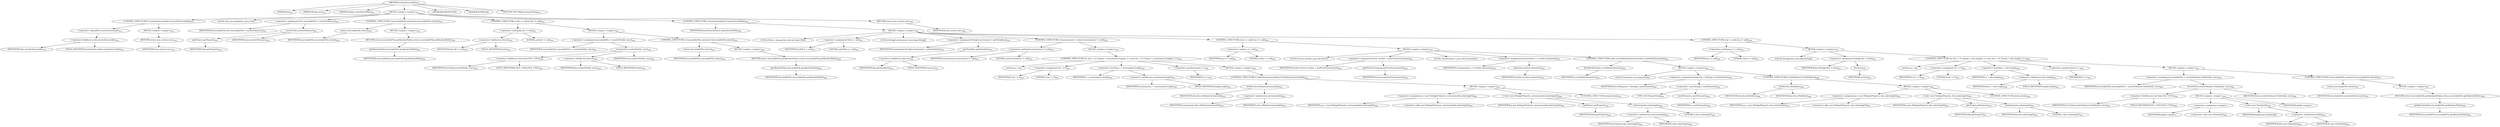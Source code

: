 digraph "resolveExecutable" {  
"783" [label = <(METHOD,resolveExecutable)<SUB>413</SUB>> ]
"40" [label = <(PARAM,this)<SUB>413</SUB>> ]
"784" [label = <(PARAM,String exec)<SUB>413</SUB>> ]
"785" [label = <(PARAM,boolean mustSearchPath)<SUB>413</SUB>> ]
"786" [label = <(BLOCK,&lt;empty&gt;,&lt;empty&gt;)<SUB>413</SUB>> ]
"787" [label = <(CONTROL_STRUCTURE,if (!resolveExecutable),if (!resolveExecutable))<SUB>414</SUB>> ]
"788" [label = <(&lt;operator&gt;.logicalNot,!resolveExecutable)<SUB>414</SUB>> ]
"789" [label = <(&lt;operator&gt;.fieldAccess,this.resolveExecutable)<SUB>414</SUB>> ]
"790" [label = <(IDENTIFIER,this,!resolveExecutable)<SUB>414</SUB>> ]
"791" [label = <(FIELD_IDENTIFIER,resolveExecutable,resolveExecutable)<SUB>414</SUB>> ]
"792" [label = <(BLOCK,&lt;empty&gt;,&lt;empty&gt;)<SUB>414</SUB>> ]
"793" [label = <(RETURN,return exec;,return exec;)<SUB>415</SUB>> ]
"794" [label = <(IDENTIFIER,exec,return exec;)<SUB>415</SUB>> ]
"795" [label = <(LOCAL,File executableFile: java.io.File)> ]
"796" [label = <(&lt;operator&gt;.assignment,File executableFile = resolveFile(exec))<SUB>418</SUB>> ]
"797" [label = <(IDENTIFIER,executableFile,File executableFile = resolveFile(exec))<SUB>418</SUB>> ]
"798" [label = <(resolveFile,resolveFile(exec))<SUB>418</SUB>> ]
"799" [label = <(getProject,getProject())<SUB>418</SUB>> ]
"39" [label = <(IDENTIFIER,this,getProject())<SUB>418</SUB>> ]
"800" [label = <(IDENTIFIER,exec,resolveFile(exec))<SUB>418</SUB>> ]
"801" [label = <(CONTROL_STRUCTURE,if (executableFile.exists()),if (executableFile.exists()))<SUB>419</SUB>> ]
"802" [label = <(exists,executableFile.exists())<SUB>419</SUB>> ]
"803" [label = <(IDENTIFIER,executableFile,executableFile.exists())<SUB>419</SUB>> ]
"804" [label = <(BLOCK,&lt;empty&gt;,&lt;empty&gt;)<SUB>419</SUB>> ]
"805" [label = <(RETURN,return executableFile.getAbsolutePath();,return executableFile.getAbsolutePath();)<SUB>420</SUB>> ]
"806" [label = <(getAbsolutePath,executableFile.getAbsolutePath())<SUB>420</SUB>> ]
"807" [label = <(IDENTIFIER,executableFile,executableFile.getAbsolutePath())<SUB>420</SUB>> ]
"808" [label = <(CONTROL_STRUCTURE,if (dir != null),if (dir != null))<SUB>423</SUB>> ]
"809" [label = <(&lt;operator&gt;.notEquals,dir != null)<SUB>423</SUB>> ]
"810" [label = <(&lt;operator&gt;.fieldAccess,this.dir)<SUB>423</SUB>> ]
"811" [label = <(IDENTIFIER,this,dir != null)<SUB>423</SUB>> ]
"812" [label = <(FIELD_IDENTIFIER,dir,dir)<SUB>423</SUB>> ]
"813" [label = <(LITERAL,null,dir != null)<SUB>423</SUB>> ]
"814" [label = <(BLOCK,&lt;empty&gt;,&lt;empty&gt;)<SUB>423</SUB>> ]
"815" [label = <(&lt;operator&gt;.assignment,executableFile = resolveFile(dir, exec))<SUB>424</SUB>> ]
"816" [label = <(IDENTIFIER,executableFile,executableFile = resolveFile(dir, exec))<SUB>424</SUB>> ]
"817" [label = <(resolveFile,resolveFile(dir, exec))<SUB>424</SUB>> ]
"818" [label = <(&lt;operator&gt;.fieldAccess,ExecTask.FILE_UTILS)<SUB>424</SUB>> ]
"819" [label = <(IDENTIFIER,ExecTask,resolveFile(dir, exec))<SUB>424</SUB>> ]
"820" [label = <(FIELD_IDENTIFIER,FILE_UTILS,FILE_UTILS)<SUB>424</SUB>> ]
"821" [label = <(&lt;operator&gt;.fieldAccess,this.dir)<SUB>424</SUB>> ]
"822" [label = <(IDENTIFIER,this,resolveFile(dir, exec))<SUB>424</SUB>> ]
"823" [label = <(FIELD_IDENTIFIER,dir,dir)<SUB>424</SUB>> ]
"824" [label = <(IDENTIFIER,exec,resolveFile(dir, exec))<SUB>424</SUB>> ]
"825" [label = <(CONTROL_STRUCTURE,if (executableFile.exists()),if (executableFile.exists()))<SUB>425</SUB>> ]
"826" [label = <(exists,executableFile.exists())<SUB>425</SUB>> ]
"827" [label = <(IDENTIFIER,executableFile,executableFile.exists())<SUB>425</SUB>> ]
"828" [label = <(BLOCK,&lt;empty&gt;,&lt;empty&gt;)<SUB>425</SUB>> ]
"829" [label = <(RETURN,return executableFile.getAbsolutePath();,return executableFile.getAbsolutePath();)<SUB>426</SUB>> ]
"830" [label = <(getAbsolutePath,executableFile.getAbsolutePath())<SUB>426</SUB>> ]
"831" [label = <(IDENTIFIER,executableFile,executableFile.getAbsolutePath())<SUB>426</SUB>> ]
"832" [label = <(CONTROL_STRUCTURE,if (mustSearchPath),if (mustSearchPath))<SUB>430</SUB>> ]
"833" [label = <(IDENTIFIER,mustSearchPath,if (mustSearchPath))<SUB>430</SUB>> ]
"834" [label = <(BLOCK,&lt;empty&gt;,&lt;empty&gt;)<SUB>430</SUB>> ]
"44" [label = <(LOCAL,Path p: org.apache.tools.ant.types.Path)> ]
"835" [label = <(&lt;operator&gt;.assignment,Path p = null)<SUB>431</SUB>> ]
"836" [label = <(IDENTIFIER,p,Path p = null)<SUB>431</SUB>> ]
"837" [label = <(LITERAL,null,Path p = null)<SUB>431</SUB>> ]
"838" [label = <(LOCAL,String[] environment: java.lang.String[])> ]
"839" [label = <(&lt;operator&gt;.assignment,String[] environment = getVariables())<SUB>432</SUB>> ]
"840" [label = <(IDENTIFIER,environment,String[] environment = getVariables())<SUB>432</SUB>> ]
"841" [label = <(getVariables,getVariables())<SUB>432</SUB>> ]
"842" [label = <(&lt;operator&gt;.fieldAccess,this.env)<SUB>432</SUB>> ]
"843" [label = <(IDENTIFIER,this,getVariables())<SUB>432</SUB>> ]
"844" [label = <(FIELD_IDENTIFIER,env,env)<SUB>432</SUB>> ]
"845" [label = <(CONTROL_STRUCTURE,if (environment != null),if (environment != null))<SUB>433</SUB>> ]
"846" [label = <(&lt;operator&gt;.notEquals,environment != null)<SUB>433</SUB>> ]
"847" [label = <(IDENTIFIER,environment,environment != null)<SUB>433</SUB>> ]
"848" [label = <(LITERAL,null,environment != null)<SUB>433</SUB>> ]
"849" [label = <(BLOCK,&lt;empty&gt;,&lt;empty&gt;)<SUB>433</SUB>> ]
"850" [label = <(CONTROL_STRUCTURE,for (int i = 0; Some(i &lt; environment.length); i++),for (int i = 0; Some(i &lt; environment.length); i++))<SUB>434</SUB>> ]
"851" [label = <(LOCAL,int i: int)> ]
"852" [label = <(&lt;operator&gt;.assignment,int i = 0)<SUB>434</SUB>> ]
"853" [label = <(IDENTIFIER,i,int i = 0)<SUB>434</SUB>> ]
"854" [label = <(LITERAL,0,int i = 0)<SUB>434</SUB>> ]
"855" [label = <(&lt;operator&gt;.lessThan,i &lt; environment.length)<SUB>434</SUB>> ]
"856" [label = <(IDENTIFIER,i,i &lt; environment.length)<SUB>434</SUB>> ]
"857" [label = <(&lt;operator&gt;.fieldAccess,environment.length)<SUB>434</SUB>> ]
"858" [label = <(IDENTIFIER,environment,i &lt; environment.length)<SUB>434</SUB>> ]
"859" [label = <(FIELD_IDENTIFIER,length,length)<SUB>434</SUB>> ]
"860" [label = <(&lt;operator&gt;.postIncrement,i++)<SUB>434</SUB>> ]
"861" [label = <(IDENTIFIER,i,i++)<SUB>434</SUB>> ]
"862" [label = <(BLOCK,&lt;empty&gt;,&lt;empty&gt;)<SUB>434</SUB>> ]
"863" [label = <(CONTROL_STRUCTURE,if (isPath(environment[i])),if (isPath(environment[i])))<SUB>435</SUB>> ]
"864" [label = <(isPath,this.isPath(environment[i]))<SUB>435</SUB>> ]
"41" [label = <(IDENTIFIER,this,this.isPath(environment[i]))<SUB>435</SUB>> ]
"865" [label = <(&lt;operator&gt;.indexAccess,environment[i])<SUB>435</SUB>> ]
"866" [label = <(IDENTIFIER,environment,this.isPath(environment[i]))<SUB>435</SUB>> ]
"867" [label = <(IDENTIFIER,i,this.isPath(environment[i]))<SUB>435</SUB>> ]
"868" [label = <(BLOCK,&lt;empty&gt;,&lt;empty&gt;)<SUB>435</SUB>> ]
"869" [label = <(&lt;operator&gt;.assignment,p = new Path(getProject(), environment[i].substring(5)))<SUB>436</SUB>> ]
"870" [label = <(IDENTIFIER,p,p = new Path(getProject(), environment[i].substring(5)))<SUB>436</SUB>> ]
"871" [label = <(&lt;operator&gt;.alloc,new Path(getProject(), environment[i].substring(5)))<SUB>436</SUB>> ]
"872" [label = <(&lt;init&gt;,new Path(getProject(), environment[i].substring(5)))<SUB>436</SUB>> ]
"43" [label = <(IDENTIFIER,p,new Path(getProject(), environment[i].substring(5)))<SUB>436</SUB>> ]
"873" [label = <(getProject,getProject())<SUB>436</SUB>> ]
"42" [label = <(IDENTIFIER,this,getProject())<SUB>436</SUB>> ]
"874" [label = <(substring,this.substring(5))<SUB>436</SUB>> ]
"875" [label = <(&lt;operator&gt;.indexAccess,environment[i])<SUB>436</SUB>> ]
"876" [label = <(IDENTIFIER,environment,this.substring(5))<SUB>436</SUB>> ]
"877" [label = <(IDENTIFIER,i,this.substring(5))<SUB>436</SUB>> ]
"878" [label = <(LITERAL,5,this.substring(5))<SUB>436</SUB>> ]
"879" [label = <(CONTROL_STRUCTURE,break;,break;)<SUB>437</SUB>> ]
"880" [label = <(CONTROL_STRUCTURE,if (p == null),if (p == null))<SUB>441</SUB>> ]
"881" [label = <(&lt;operator&gt;.equals,p == null)<SUB>441</SUB>> ]
"882" [label = <(IDENTIFIER,p,p == null)<SUB>441</SUB>> ]
"883" [label = <(LITERAL,null,p == null)<SUB>441</SUB>> ]
"884" [label = <(BLOCK,&lt;empty&gt;,&lt;empty&gt;)<SUB>441</SUB>> ]
"885" [label = <(LOCAL,Vector envVars: java.util.Vector)> ]
"886" [label = <(&lt;operator&gt;.assignment,Vector envVars = getProcEnvironment())<SUB>442</SUB>> ]
"887" [label = <(IDENTIFIER,envVars,Vector envVars = getProcEnvironment())<SUB>442</SUB>> ]
"888" [label = <(getProcEnvironment,getProcEnvironment())<SUB>442</SUB>> ]
"889" [label = <(IDENTIFIER,Execute,getProcEnvironment())<SUB>442</SUB>> ]
"890" [label = <(LOCAL,Enumeration e: java.util.Enumeration)> ]
"891" [label = <(&lt;operator&gt;.assignment,Enumeration e = envVars.elements())<SUB>443</SUB>> ]
"892" [label = <(IDENTIFIER,e,Enumeration e = envVars.elements())<SUB>443</SUB>> ]
"893" [label = <(elements,envVars.elements())<SUB>443</SUB>> ]
"894" [label = <(IDENTIFIER,envVars,envVars.elements())<SUB>443</SUB>> ]
"895" [label = <(CONTROL_STRUCTURE,while (e.hasMoreElements()),while (e.hasMoreElements()))<SUB>444</SUB>> ]
"896" [label = <(hasMoreElements,e.hasMoreElements())<SUB>444</SUB>> ]
"897" [label = <(IDENTIFIER,e,e.hasMoreElements())<SUB>444</SUB>> ]
"898" [label = <(BLOCK,&lt;empty&gt;,&lt;empty&gt;)<SUB>444</SUB>> ]
"899" [label = <(LOCAL,String line: java.lang.String)> ]
"900" [label = <(&lt;operator&gt;.assignment,String line = (String) e.nextElement())<SUB>445</SUB>> ]
"901" [label = <(IDENTIFIER,line,String line = (String) e.nextElement())<SUB>445</SUB>> ]
"902" [label = <(&lt;operator&gt;.cast,(String) e.nextElement())<SUB>445</SUB>> ]
"903" [label = <(TYPE_REF,String,String)<SUB>445</SUB>> ]
"904" [label = <(nextElement,e.nextElement())<SUB>445</SUB>> ]
"905" [label = <(IDENTIFIER,e,e.nextElement())<SUB>445</SUB>> ]
"906" [label = <(CONTROL_STRUCTURE,if (isPath(line)),if (isPath(line)))<SUB>446</SUB>> ]
"907" [label = <(isPath,this.isPath(line))<SUB>446</SUB>> ]
"45" [label = <(IDENTIFIER,this,this.isPath(line))<SUB>446</SUB>> ]
"908" [label = <(IDENTIFIER,line,this.isPath(line))<SUB>446</SUB>> ]
"909" [label = <(BLOCK,&lt;empty&gt;,&lt;empty&gt;)<SUB>446</SUB>> ]
"910" [label = <(&lt;operator&gt;.assignment,p = new Path(getProject(), line.substring(5)))<SUB>447</SUB>> ]
"911" [label = <(IDENTIFIER,p,p = new Path(getProject(), line.substring(5)))<SUB>447</SUB>> ]
"912" [label = <(&lt;operator&gt;.alloc,new Path(getProject(), line.substring(5)))<SUB>447</SUB>> ]
"913" [label = <(&lt;init&gt;,new Path(getProject(), line.substring(5)))<SUB>447</SUB>> ]
"47" [label = <(IDENTIFIER,p,new Path(getProject(), line.substring(5)))<SUB>447</SUB>> ]
"914" [label = <(getProject,getProject())<SUB>447</SUB>> ]
"46" [label = <(IDENTIFIER,this,getProject())<SUB>447</SUB>> ]
"915" [label = <(substring,line.substring(5))<SUB>447</SUB>> ]
"916" [label = <(IDENTIFIER,line,line.substring(5))<SUB>447</SUB>> ]
"917" [label = <(LITERAL,5,line.substring(5))<SUB>447</SUB>> ]
"918" [label = <(CONTROL_STRUCTURE,break;,break;)<SUB>448</SUB>> ]
"919" [label = <(CONTROL_STRUCTURE,if (p != null),if (p != null))<SUB>452</SUB>> ]
"920" [label = <(&lt;operator&gt;.notEquals,p != null)<SUB>452</SUB>> ]
"921" [label = <(IDENTIFIER,p,p != null)<SUB>452</SUB>> ]
"922" [label = <(LITERAL,null,p != null)<SUB>452</SUB>> ]
"923" [label = <(BLOCK,&lt;empty&gt;,&lt;empty&gt;)<SUB>452</SUB>> ]
"924" [label = <(LOCAL,String[] dirs: java.lang.String[])> ]
"925" [label = <(&lt;operator&gt;.assignment,String[] dirs = list())<SUB>453</SUB>> ]
"926" [label = <(IDENTIFIER,dirs,String[] dirs = list())<SUB>453</SUB>> ]
"927" [label = <(list,list())<SUB>453</SUB>> ]
"928" [label = <(IDENTIFIER,p,list())<SUB>453</SUB>> ]
"929" [label = <(CONTROL_STRUCTURE,for (int i = 0; Some(i &lt; dirs.length); i++),for (int i = 0; Some(i &lt; dirs.length); i++))<SUB>454</SUB>> ]
"930" [label = <(LOCAL,int i: int)> ]
"931" [label = <(&lt;operator&gt;.assignment,int i = 0)<SUB>454</SUB>> ]
"932" [label = <(IDENTIFIER,i,int i = 0)<SUB>454</SUB>> ]
"933" [label = <(LITERAL,0,int i = 0)<SUB>454</SUB>> ]
"934" [label = <(&lt;operator&gt;.lessThan,i &lt; dirs.length)<SUB>454</SUB>> ]
"935" [label = <(IDENTIFIER,i,i &lt; dirs.length)<SUB>454</SUB>> ]
"936" [label = <(&lt;operator&gt;.fieldAccess,dirs.length)<SUB>454</SUB>> ]
"937" [label = <(IDENTIFIER,dirs,i &lt; dirs.length)<SUB>454</SUB>> ]
"938" [label = <(FIELD_IDENTIFIER,length,length)<SUB>454</SUB>> ]
"939" [label = <(&lt;operator&gt;.postIncrement,i++)<SUB>454</SUB>> ]
"940" [label = <(IDENTIFIER,i,i++)<SUB>454</SUB>> ]
"941" [label = <(BLOCK,&lt;empty&gt;,&lt;empty&gt;)<SUB>454</SUB>> ]
"942" [label = <(&lt;operator&gt;.assignment,executableFile = resolveFile(new File(dirs[i]), exec))<SUB>455</SUB>> ]
"943" [label = <(IDENTIFIER,executableFile,executableFile = resolveFile(new File(dirs[i]), exec))<SUB>455</SUB>> ]
"944" [label = <(resolveFile,resolveFile(new File(dirs[i]), exec))<SUB>456</SUB>> ]
"945" [label = <(&lt;operator&gt;.fieldAccess,ExecTask.FILE_UTILS)<SUB>456</SUB>> ]
"946" [label = <(IDENTIFIER,ExecTask,resolveFile(new File(dirs[i]), exec))<SUB>456</SUB>> ]
"947" [label = <(FIELD_IDENTIFIER,FILE_UTILS,FILE_UTILS)<SUB>456</SUB>> ]
"948" [label = <(BLOCK,&lt;empty&gt;,&lt;empty&gt;)<SUB>456</SUB>> ]
"949" [label = <(&lt;operator&gt;.assignment,&lt;empty&gt;)> ]
"950" [label = <(IDENTIFIER,$obj9,&lt;empty&gt;)> ]
"951" [label = <(&lt;operator&gt;.alloc,new File(dirs[i]))<SUB>456</SUB>> ]
"952" [label = <(&lt;init&gt;,new File(dirs[i]))<SUB>456</SUB>> ]
"953" [label = <(IDENTIFIER,$obj9,new File(dirs[i]))> ]
"954" [label = <(&lt;operator&gt;.indexAccess,dirs[i])<SUB>456</SUB>> ]
"955" [label = <(IDENTIFIER,dirs,new File(dirs[i]))<SUB>456</SUB>> ]
"956" [label = <(IDENTIFIER,i,new File(dirs[i]))<SUB>456</SUB>> ]
"957" [label = <(IDENTIFIER,$obj9,&lt;empty&gt;)> ]
"958" [label = <(IDENTIFIER,exec,resolveFile(new File(dirs[i]), exec))<SUB>456</SUB>> ]
"959" [label = <(CONTROL_STRUCTURE,if (executableFile.exists()),if (executableFile.exists()))<SUB>457</SUB>> ]
"960" [label = <(exists,executableFile.exists())<SUB>457</SUB>> ]
"961" [label = <(IDENTIFIER,executableFile,executableFile.exists())<SUB>457</SUB>> ]
"962" [label = <(BLOCK,&lt;empty&gt;,&lt;empty&gt;)<SUB>457</SUB>> ]
"963" [label = <(RETURN,return executableFile.getAbsolutePath();,return executableFile.getAbsolutePath();)<SUB>458</SUB>> ]
"964" [label = <(getAbsolutePath,executableFile.getAbsolutePath())<SUB>458</SUB>> ]
"965" [label = <(IDENTIFIER,executableFile,executableFile.getAbsolutePath())<SUB>458</SUB>> ]
"966" [label = <(RETURN,return exec;,return exec;)<SUB>465</SUB>> ]
"967" [label = <(IDENTIFIER,exec,return exec;)<SUB>465</SUB>> ]
"968" [label = <(MODIFIER,PROTECTED)> ]
"969" [label = <(MODIFIER,VIRTUAL)> ]
"970" [label = <(METHOD_RETURN,java.lang.String)<SUB>413</SUB>> ]
  "783" -> "40" 
  "783" -> "784" 
  "783" -> "785" 
  "783" -> "786" 
  "783" -> "968" 
  "783" -> "969" 
  "783" -> "970" 
  "786" -> "787" 
  "786" -> "795" 
  "786" -> "796" 
  "786" -> "801" 
  "786" -> "808" 
  "786" -> "832" 
  "786" -> "966" 
  "787" -> "788" 
  "787" -> "792" 
  "788" -> "789" 
  "789" -> "790" 
  "789" -> "791" 
  "792" -> "793" 
  "793" -> "794" 
  "796" -> "797" 
  "796" -> "798" 
  "798" -> "799" 
  "798" -> "800" 
  "799" -> "39" 
  "801" -> "802" 
  "801" -> "804" 
  "802" -> "803" 
  "804" -> "805" 
  "805" -> "806" 
  "806" -> "807" 
  "808" -> "809" 
  "808" -> "814" 
  "809" -> "810" 
  "809" -> "813" 
  "810" -> "811" 
  "810" -> "812" 
  "814" -> "815" 
  "814" -> "825" 
  "815" -> "816" 
  "815" -> "817" 
  "817" -> "818" 
  "817" -> "821" 
  "817" -> "824" 
  "818" -> "819" 
  "818" -> "820" 
  "821" -> "822" 
  "821" -> "823" 
  "825" -> "826" 
  "825" -> "828" 
  "826" -> "827" 
  "828" -> "829" 
  "829" -> "830" 
  "830" -> "831" 
  "832" -> "833" 
  "832" -> "834" 
  "834" -> "44" 
  "834" -> "835" 
  "834" -> "838" 
  "834" -> "839" 
  "834" -> "845" 
  "834" -> "880" 
  "834" -> "919" 
  "835" -> "836" 
  "835" -> "837" 
  "839" -> "840" 
  "839" -> "841" 
  "841" -> "842" 
  "842" -> "843" 
  "842" -> "844" 
  "845" -> "846" 
  "845" -> "849" 
  "846" -> "847" 
  "846" -> "848" 
  "849" -> "850" 
  "850" -> "851" 
  "850" -> "852" 
  "850" -> "855" 
  "850" -> "860" 
  "850" -> "862" 
  "852" -> "853" 
  "852" -> "854" 
  "855" -> "856" 
  "855" -> "857" 
  "857" -> "858" 
  "857" -> "859" 
  "860" -> "861" 
  "862" -> "863" 
  "863" -> "864" 
  "863" -> "868" 
  "864" -> "41" 
  "864" -> "865" 
  "865" -> "866" 
  "865" -> "867" 
  "868" -> "869" 
  "868" -> "872" 
  "868" -> "879" 
  "869" -> "870" 
  "869" -> "871" 
  "872" -> "43" 
  "872" -> "873" 
  "872" -> "874" 
  "873" -> "42" 
  "874" -> "875" 
  "874" -> "878" 
  "875" -> "876" 
  "875" -> "877" 
  "880" -> "881" 
  "880" -> "884" 
  "881" -> "882" 
  "881" -> "883" 
  "884" -> "885" 
  "884" -> "886" 
  "884" -> "890" 
  "884" -> "891" 
  "884" -> "895" 
  "886" -> "887" 
  "886" -> "888" 
  "888" -> "889" 
  "891" -> "892" 
  "891" -> "893" 
  "893" -> "894" 
  "895" -> "896" 
  "895" -> "898" 
  "896" -> "897" 
  "898" -> "899" 
  "898" -> "900" 
  "898" -> "906" 
  "900" -> "901" 
  "900" -> "902" 
  "902" -> "903" 
  "902" -> "904" 
  "904" -> "905" 
  "906" -> "907" 
  "906" -> "909" 
  "907" -> "45" 
  "907" -> "908" 
  "909" -> "910" 
  "909" -> "913" 
  "909" -> "918" 
  "910" -> "911" 
  "910" -> "912" 
  "913" -> "47" 
  "913" -> "914" 
  "913" -> "915" 
  "914" -> "46" 
  "915" -> "916" 
  "915" -> "917" 
  "919" -> "920" 
  "919" -> "923" 
  "920" -> "921" 
  "920" -> "922" 
  "923" -> "924" 
  "923" -> "925" 
  "923" -> "929" 
  "925" -> "926" 
  "925" -> "927" 
  "927" -> "928" 
  "929" -> "930" 
  "929" -> "931" 
  "929" -> "934" 
  "929" -> "939" 
  "929" -> "941" 
  "931" -> "932" 
  "931" -> "933" 
  "934" -> "935" 
  "934" -> "936" 
  "936" -> "937" 
  "936" -> "938" 
  "939" -> "940" 
  "941" -> "942" 
  "941" -> "959" 
  "942" -> "943" 
  "942" -> "944" 
  "944" -> "945" 
  "944" -> "948" 
  "944" -> "958" 
  "945" -> "946" 
  "945" -> "947" 
  "948" -> "949" 
  "948" -> "952" 
  "948" -> "957" 
  "949" -> "950" 
  "949" -> "951" 
  "952" -> "953" 
  "952" -> "954" 
  "954" -> "955" 
  "954" -> "956" 
  "959" -> "960" 
  "959" -> "962" 
  "960" -> "961" 
  "962" -> "963" 
  "963" -> "964" 
  "964" -> "965" 
  "966" -> "967" 
}

